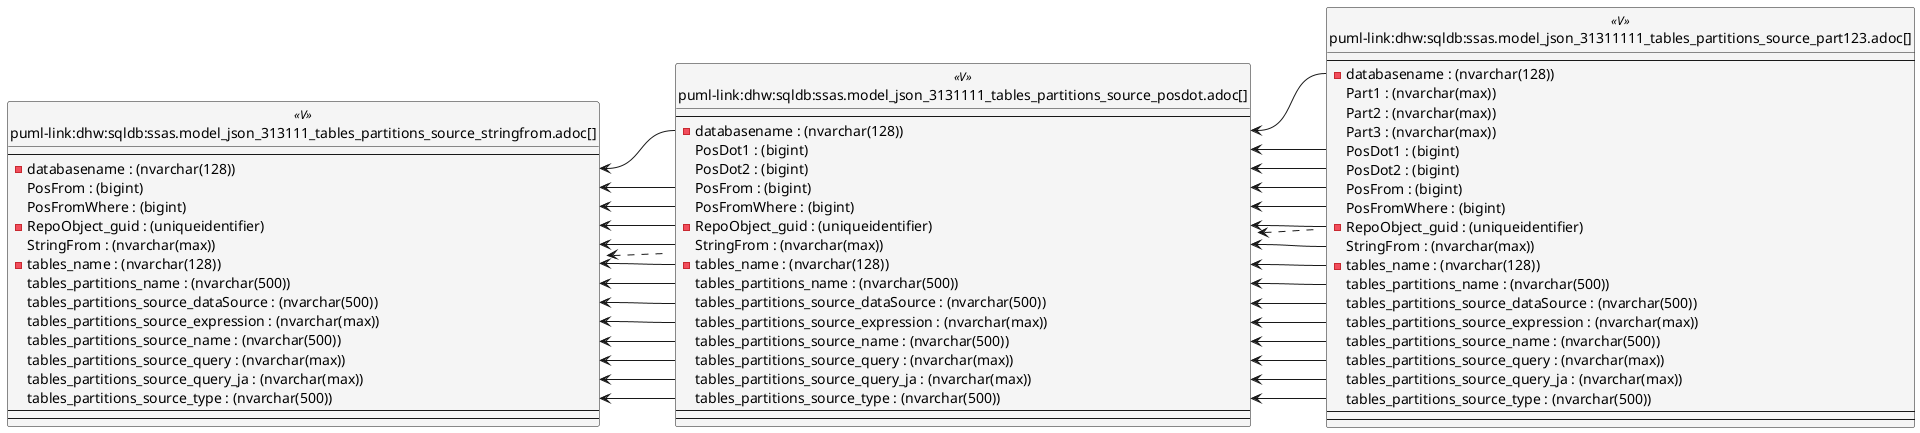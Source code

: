 @startuml
left to right direction
'top to bottom direction
hide circle
'avoide "." issues:
set namespaceSeparator none


skinparam class {
  BackgroundColor White
  BackgroundColor<<FN>> Yellow
  BackgroundColor<<FS>> Yellow
  BackgroundColor<<FT>> LightGray
  BackgroundColor<<IF>> Yellow
  BackgroundColor<<IS>> Yellow
  BackgroundColor<<P>> Aqua
  BackgroundColor<<PC>> Aqua
  BackgroundColor<<SN>> Yellow
  BackgroundColor<<SO>> SlateBlue
  BackgroundColor<<TF>> LightGray
  BackgroundColor<<TR>> Tomato
  BackgroundColor<<U>> White
  BackgroundColor<<V>> WhiteSmoke
  BackgroundColor<<X>> Aqua
  BackgroundColor<<external>> AliceBlue
}


entity "puml-link:dhw:sqldb:ssas.model_json_313111_tables_partitions_source_stringfrom.adoc[]" as ssas.model_json_313111_tables_partitions_source_StringFrom << V >> {
  --
  - databasename : (nvarchar(128))
  PosFrom : (bigint)
  PosFromWhere : (bigint)
  - RepoObject_guid : (uniqueidentifier)
  StringFrom : (nvarchar(max))
  - tables_name : (nvarchar(128))
  tables_partitions_name : (nvarchar(500))
  tables_partitions_source_dataSource : (nvarchar(500))
  tables_partitions_source_expression : (nvarchar(max))
  tables_partitions_source_name : (nvarchar(500))
  tables_partitions_source_query : (nvarchar(max))
  tables_partitions_source_query_ja : (nvarchar(max))
  tables_partitions_source_type : (nvarchar(500))
  --
  --
}

entity "puml-link:dhw:sqldb:ssas.model_json_3131111_tables_partitions_source_posdot.adoc[]" as ssas.model_json_3131111_tables_partitions_source_PosDot << V >> {
  --
  - databasename : (nvarchar(128))
  PosDot1 : (bigint)
  PosDot2 : (bigint)
  PosFrom : (bigint)
  PosFromWhere : (bigint)
  - RepoObject_guid : (uniqueidentifier)
  StringFrom : (nvarchar(max))
  - tables_name : (nvarchar(128))
  tables_partitions_name : (nvarchar(500))
  tables_partitions_source_dataSource : (nvarchar(500))
  tables_partitions_source_expression : (nvarchar(max))
  tables_partitions_source_name : (nvarchar(500))
  tables_partitions_source_query : (nvarchar(max))
  tables_partitions_source_query_ja : (nvarchar(max))
  tables_partitions_source_type : (nvarchar(500))
  --
  --
}

entity "puml-link:dhw:sqldb:ssas.model_json_31311111_tables_partitions_source_part123.adoc[]" as ssas.model_json_31311111_tables_partitions_source_Part123 << V >> {
  --
  - databasename : (nvarchar(128))
  Part1 : (nvarchar(max))
  Part2 : (nvarchar(max))
  Part3 : (nvarchar(max))
  PosDot1 : (bigint)
  PosDot2 : (bigint)
  PosFrom : (bigint)
  PosFromWhere : (bigint)
  - RepoObject_guid : (uniqueidentifier)
  StringFrom : (nvarchar(max))
  - tables_name : (nvarchar(128))
  tables_partitions_name : (nvarchar(500))
  tables_partitions_source_dataSource : (nvarchar(500))
  tables_partitions_source_expression : (nvarchar(max))
  tables_partitions_source_name : (nvarchar(500))
  tables_partitions_source_query : (nvarchar(max))
  tables_partitions_source_query_ja : (nvarchar(max))
  tables_partitions_source_type : (nvarchar(500))
  --
  --
}

ssas.model_json_313111_tables_partitions_source_StringFrom <.. ssas.model_json_3131111_tables_partitions_source_PosDot
ssas.model_json_3131111_tables_partitions_source_PosDot <.. ssas.model_json_31311111_tables_partitions_source_Part123
"ssas.model_json_313111_tables_partitions_source_StringFrom::databasename" <-- "ssas.model_json_3131111_tables_partitions_source_PosDot::databasename"
"ssas.model_json_313111_tables_partitions_source_StringFrom::PosFrom" <-- "ssas.model_json_3131111_tables_partitions_source_PosDot::PosFrom"
"ssas.model_json_313111_tables_partitions_source_StringFrom::PosFromWhere" <-- "ssas.model_json_3131111_tables_partitions_source_PosDot::PosFromWhere"
"ssas.model_json_313111_tables_partitions_source_StringFrom::RepoObject_guid" <-- "ssas.model_json_3131111_tables_partitions_source_PosDot::RepoObject_guid"
"ssas.model_json_313111_tables_partitions_source_StringFrom::StringFrom" <-- "ssas.model_json_3131111_tables_partitions_source_PosDot::StringFrom"
"ssas.model_json_313111_tables_partitions_source_StringFrom::tables_name" <-- "ssas.model_json_3131111_tables_partitions_source_PosDot::tables_name"
"ssas.model_json_313111_tables_partitions_source_StringFrom::tables_partitions_name" <-- "ssas.model_json_3131111_tables_partitions_source_PosDot::tables_partitions_name"
"ssas.model_json_313111_tables_partitions_source_StringFrom::tables_partitions_source_dataSource" <-- "ssas.model_json_3131111_tables_partitions_source_PosDot::tables_partitions_source_dataSource"
"ssas.model_json_313111_tables_partitions_source_StringFrom::tables_partitions_source_expression" <-- "ssas.model_json_3131111_tables_partitions_source_PosDot::tables_partitions_source_expression"
"ssas.model_json_313111_tables_partitions_source_StringFrom::tables_partitions_source_name" <-- "ssas.model_json_3131111_tables_partitions_source_PosDot::tables_partitions_source_name"
"ssas.model_json_313111_tables_partitions_source_StringFrom::tables_partitions_source_query" <-- "ssas.model_json_3131111_tables_partitions_source_PosDot::tables_partitions_source_query"
"ssas.model_json_313111_tables_partitions_source_StringFrom::tables_partitions_source_query_ja" <-- "ssas.model_json_3131111_tables_partitions_source_PosDot::tables_partitions_source_query_ja"
"ssas.model_json_313111_tables_partitions_source_StringFrom::tables_partitions_source_type" <-- "ssas.model_json_3131111_tables_partitions_source_PosDot::tables_partitions_source_type"
"ssas.model_json_3131111_tables_partitions_source_PosDot::databasename" <-- "ssas.model_json_31311111_tables_partitions_source_Part123::databasename"
"ssas.model_json_3131111_tables_partitions_source_PosDot::PosDot1" <-- "ssas.model_json_31311111_tables_partitions_source_Part123::PosDot1"
"ssas.model_json_3131111_tables_partitions_source_PosDot::PosDot2" <-- "ssas.model_json_31311111_tables_partitions_source_Part123::PosDot2"
"ssas.model_json_3131111_tables_partitions_source_PosDot::PosFrom" <-- "ssas.model_json_31311111_tables_partitions_source_Part123::PosFrom"
"ssas.model_json_3131111_tables_partitions_source_PosDot::PosFromWhere" <-- "ssas.model_json_31311111_tables_partitions_source_Part123::PosFromWhere"
"ssas.model_json_3131111_tables_partitions_source_PosDot::RepoObject_guid" <-- "ssas.model_json_31311111_tables_partitions_source_Part123::RepoObject_guid"
"ssas.model_json_3131111_tables_partitions_source_PosDot::StringFrom" <-- "ssas.model_json_31311111_tables_partitions_source_Part123::StringFrom"
"ssas.model_json_3131111_tables_partitions_source_PosDot::tables_name" <-- "ssas.model_json_31311111_tables_partitions_source_Part123::tables_name"
"ssas.model_json_3131111_tables_partitions_source_PosDot::tables_partitions_name" <-- "ssas.model_json_31311111_tables_partitions_source_Part123::tables_partitions_name"
"ssas.model_json_3131111_tables_partitions_source_PosDot::tables_partitions_source_dataSource" <-- "ssas.model_json_31311111_tables_partitions_source_Part123::tables_partitions_source_dataSource"
"ssas.model_json_3131111_tables_partitions_source_PosDot::tables_partitions_source_expression" <-- "ssas.model_json_31311111_tables_partitions_source_Part123::tables_partitions_source_expression"
"ssas.model_json_3131111_tables_partitions_source_PosDot::tables_partitions_source_name" <-- "ssas.model_json_31311111_tables_partitions_source_Part123::tables_partitions_source_name"
"ssas.model_json_3131111_tables_partitions_source_PosDot::tables_partitions_source_query" <-- "ssas.model_json_31311111_tables_partitions_source_Part123::tables_partitions_source_query"
"ssas.model_json_3131111_tables_partitions_source_PosDot::tables_partitions_source_query_ja" <-- "ssas.model_json_31311111_tables_partitions_source_Part123::tables_partitions_source_query_ja"
"ssas.model_json_3131111_tables_partitions_source_PosDot::tables_partitions_source_type" <-- "ssas.model_json_31311111_tables_partitions_source_Part123::tables_partitions_source_type"
@enduml

